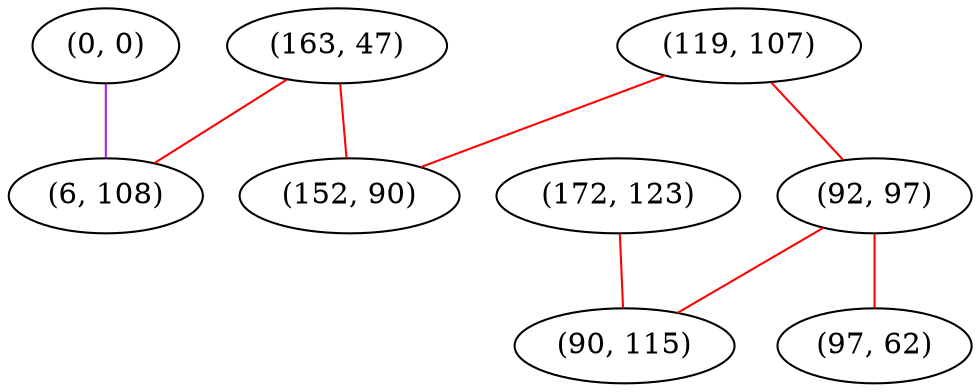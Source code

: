 graph "" {
"(163, 47)";
"(0, 0)";
"(172, 123)";
"(119, 107)";
"(152, 90)";
"(92, 97)";
"(6, 108)";
"(90, 115)";
"(97, 62)";
"(163, 47)" -- "(6, 108)"  [color=red, key=0, weight=1];
"(163, 47)" -- "(152, 90)"  [color=red, key=0, weight=1];
"(0, 0)" -- "(6, 108)"  [color=purple, key=0, weight=4];
"(172, 123)" -- "(90, 115)"  [color=red, key=0, weight=1];
"(119, 107)" -- "(92, 97)"  [color=red, key=0, weight=1];
"(119, 107)" -- "(152, 90)"  [color=red, key=0, weight=1];
"(92, 97)" -- "(90, 115)"  [color=red, key=0, weight=1];
"(92, 97)" -- "(97, 62)"  [color=red, key=0, weight=1];
}
